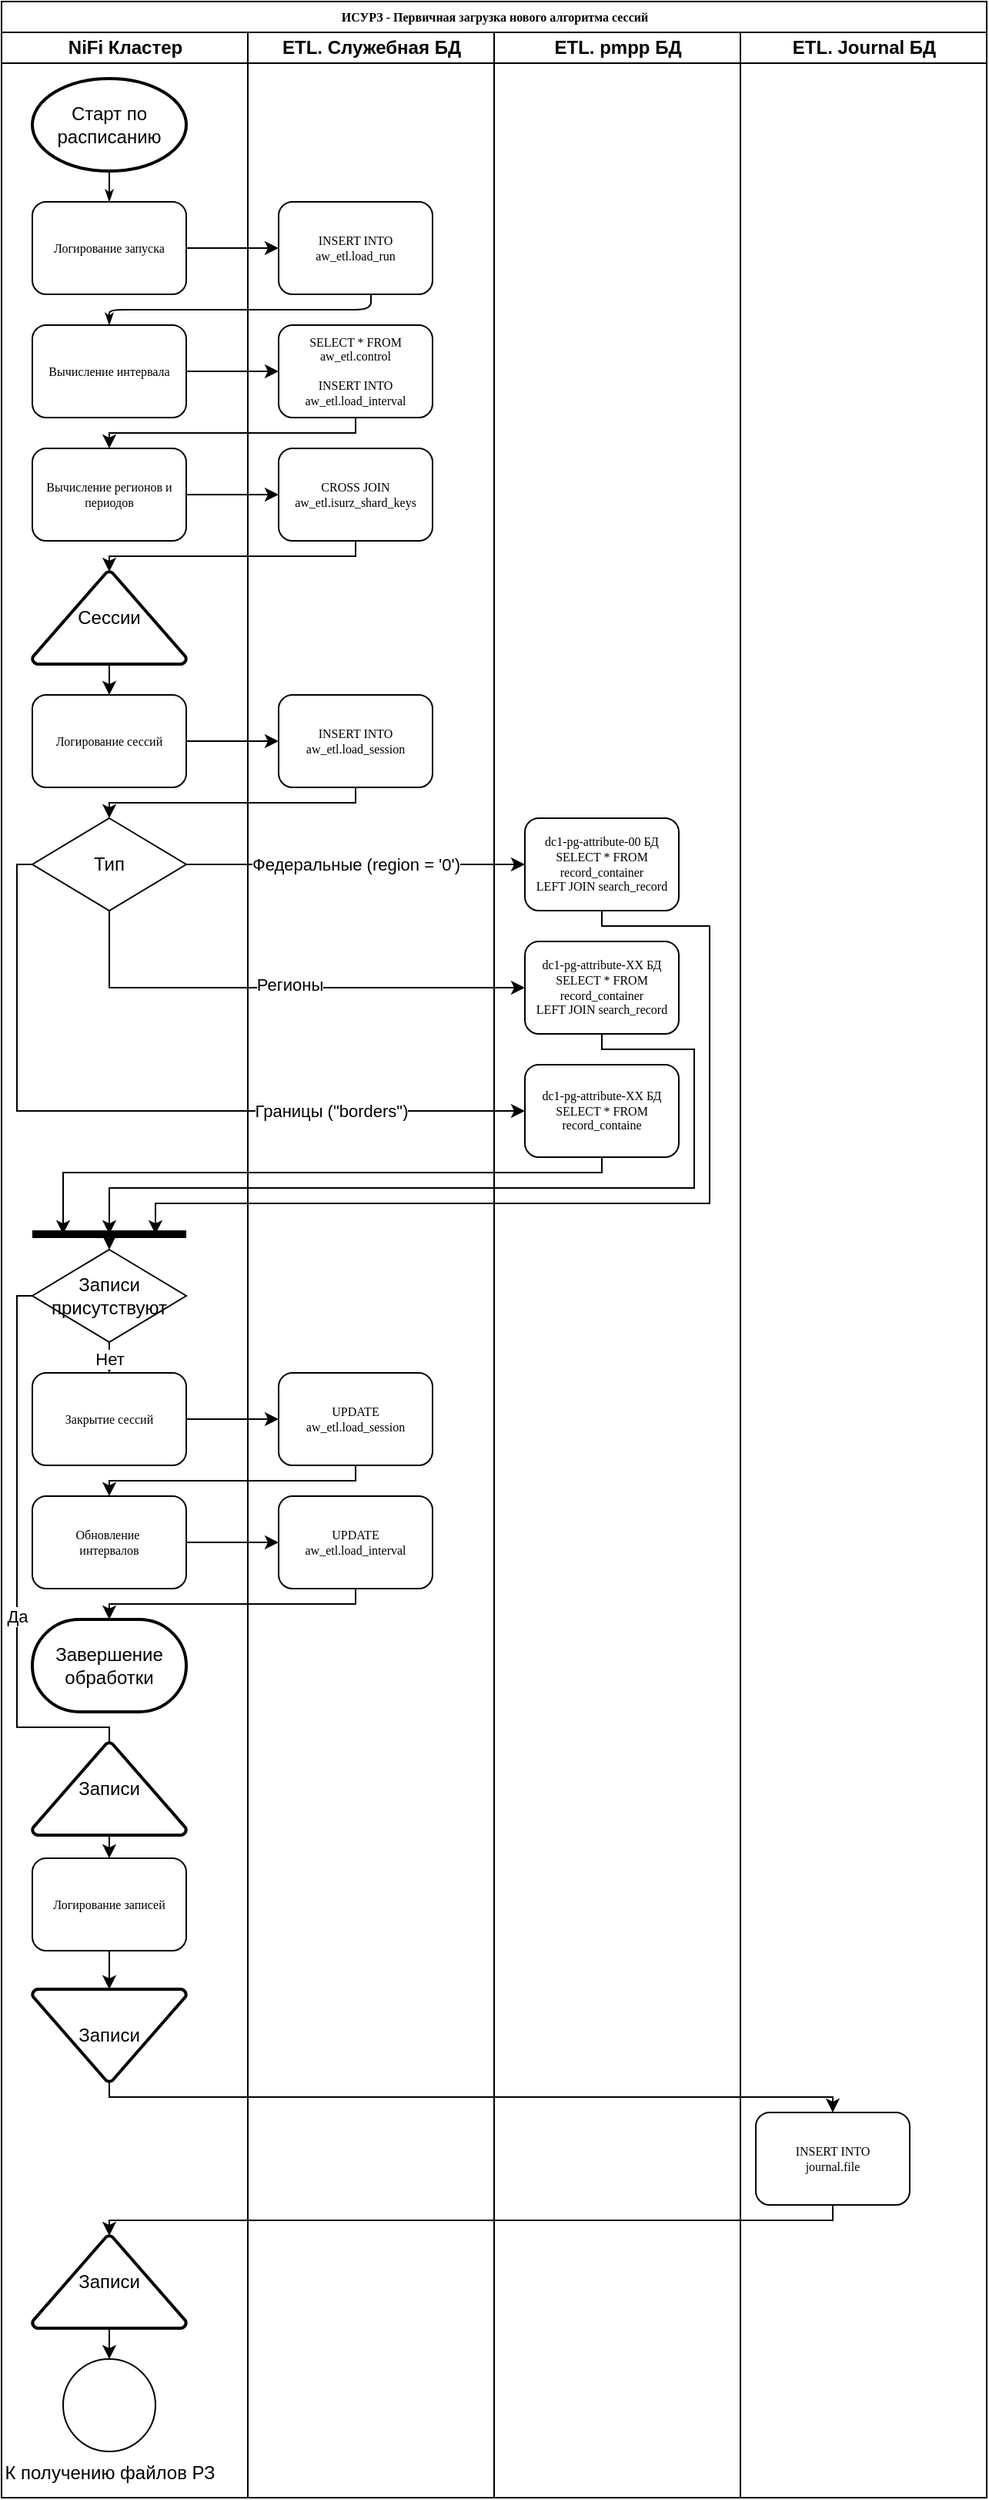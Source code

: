 <mxfile version="21.3.2" type="github">
  <diagram name="ИСУРЗ - Первичная загрузка нового алгоритма сессий" id="74e2e168-ea6b-b213-b513-2b3c1d86103e">
    <mxGraphModel dx="698" dy="390" grid="1" gridSize="10" guides="1" tooltips="1" connect="1" arrows="1" fold="1" page="1" pageScale="1" pageWidth="1100" pageHeight="850" background="none" math="0" shadow="0">
      <root>
        <mxCell id="0" />
        <mxCell id="1" parent="0" />
        <mxCell id="77e6c97f196da883-1" value="ИСУРЗ -&amp;nbsp;Первичная загрузка нового алгоритма сессий" style="swimlane;html=1;childLayout=stackLayout;startSize=20;rounded=0;shadow=0;labelBackgroundColor=none;strokeWidth=1;fontFamily=Verdana;fontSize=8;align=center;" parent="1" vertex="1">
          <mxGeometry x="40" y="40" width="640" height="1620" as="geometry" />
        </mxCell>
        <mxCell id="77e6c97f196da883-2" value="NiFi Кластер" style="swimlane;html=1;startSize=20;" parent="77e6c97f196da883-1" vertex="1">
          <mxGeometry y="20" width="160" height="1600" as="geometry" />
        </mxCell>
        <mxCell id="4x68nEd3uDqoanb-VtR9-1" value="Логирование запуска" style="rounded=1;whiteSpace=wrap;html=1;shadow=0;labelBackgroundColor=none;strokeWidth=1;fontFamily=Verdana;fontSize=8;align=center;" vertex="1" parent="77e6c97f196da883-2">
          <mxGeometry x="20" y="110" width="100" height="60" as="geometry" />
        </mxCell>
        <mxCell id="77e6c97f196da883-26" style="edgeStyle=orthogonalEdgeStyle;rounded=1;html=1;labelBackgroundColor=none;startArrow=none;startFill=0;startSize=5;endArrow=classicThin;endFill=1;endSize=5;jettySize=auto;orthogonalLoop=1;strokeWidth=1;fontFamily=Verdana;fontSize=8;entryX=0.5;entryY=0;entryDx=0;entryDy=0;" parent="77e6c97f196da883-2" target="4x68nEd3uDqoanb-VtR9-1" edge="1">
          <mxGeometry relative="1" as="geometry">
            <mxPoint x="70" y="90" as="sourcePoint" />
          </mxGeometry>
        </mxCell>
        <mxCell id="4x68nEd3uDqoanb-VtR9-3" value="Вычисление интервала" style="rounded=1;whiteSpace=wrap;html=1;shadow=0;labelBackgroundColor=none;strokeWidth=1;fontFamily=Verdana;fontSize=8;align=center;" vertex="1" parent="77e6c97f196da883-2">
          <mxGeometry x="20" y="190" width="100" height="60" as="geometry" />
        </mxCell>
        <mxCell id="4x68nEd3uDqoanb-VtR9-7" value="Вычисление регионов и периодов" style="rounded=1;whiteSpace=wrap;html=1;shadow=0;labelBackgroundColor=none;strokeWidth=1;fontFamily=Verdana;fontSize=8;align=center;" vertex="1" parent="77e6c97f196da883-2">
          <mxGeometry x="20" y="270" width="100" height="60" as="geometry" />
        </mxCell>
        <mxCell id="4x68nEd3uDqoanb-VtR9-15" value="" style="edgeStyle=orthogonalEdgeStyle;rounded=0;orthogonalLoop=1;jettySize=auto;html=1;" edge="1" parent="77e6c97f196da883-2" source="4x68nEd3uDqoanb-VtR9-13" target="4x68nEd3uDqoanb-VtR9-12">
          <mxGeometry relative="1" as="geometry" />
        </mxCell>
        <mxCell id="4x68nEd3uDqoanb-VtR9-13" value="Сессии" style="strokeWidth=2;html=1;shape=mxgraph.flowchart.extract_or_measurement;whiteSpace=wrap;" vertex="1" parent="77e6c97f196da883-2">
          <mxGeometry x="20" y="350" width="100" height="60" as="geometry" />
        </mxCell>
        <mxCell id="4x68nEd3uDqoanb-VtR9-12" value="Логирование сессий" style="rounded=1;whiteSpace=wrap;html=1;shadow=0;labelBackgroundColor=none;strokeWidth=1;fontFamily=Verdana;fontSize=8;align=center;" vertex="1" parent="77e6c97f196da883-2">
          <mxGeometry x="20" y="430" width="100" height="60" as="geometry" />
        </mxCell>
        <mxCell id="4x68nEd3uDqoanb-VtR9-20" value="Тип" style="rhombus;whiteSpace=wrap;html=1;" vertex="1" parent="77e6c97f196da883-2">
          <mxGeometry x="20" y="510" width="100" height="60" as="geometry" />
        </mxCell>
        <mxCell id="4x68nEd3uDqoanb-VtR9-37" value="" style="endArrow=none;html=1;rounded=0;strokeWidth=5;" edge="1" parent="77e6c97f196da883-2">
          <mxGeometry width="50" height="50" relative="1" as="geometry">
            <mxPoint x="20" y="780" as="sourcePoint" />
            <mxPoint x="120" y="780" as="targetPoint" />
            <Array as="points">
              <mxPoint x="50" y="780" />
              <mxPoint x="70" y="780" />
            </Array>
          </mxGeometry>
        </mxCell>
        <mxCell id="4x68nEd3uDqoanb-VtR9-52" value="Нет" style="edgeStyle=orthogonalEdgeStyle;rounded=0;orthogonalLoop=1;jettySize=auto;html=1;" edge="1" parent="77e6c97f196da883-2" source="4x68nEd3uDqoanb-VtR9-49">
          <mxGeometry relative="1" as="geometry">
            <mxPoint x="70" y="870" as="targetPoint" />
          </mxGeometry>
        </mxCell>
        <mxCell id="4x68nEd3uDqoanb-VtR9-65" value="Да" style="edgeStyle=orthogonalEdgeStyle;rounded=0;orthogonalLoop=1;jettySize=auto;html=1;exitX=0;exitY=0.5;exitDx=0;exitDy=0;" edge="1" parent="77e6c97f196da883-2" source="4x68nEd3uDqoanb-VtR9-49" target="4x68nEd3uDqoanb-VtR9-64">
          <mxGeometry relative="1" as="geometry">
            <Array as="points">
              <mxPoint x="10" y="820" />
              <mxPoint x="10" y="1100" />
              <mxPoint x="70" y="1100" />
            </Array>
          </mxGeometry>
        </mxCell>
        <mxCell id="4x68nEd3uDqoanb-VtR9-49" value="Записи&lt;br&gt;присутствуют" style="rhombus;whiteSpace=wrap;html=1;" vertex="1" parent="77e6c97f196da883-2">
          <mxGeometry x="20" y="790" width="100" height="60" as="geometry" />
        </mxCell>
        <mxCell id="4x68nEd3uDqoanb-VtR9-53" value="Закрытие сессий" style="rounded=1;whiteSpace=wrap;html=1;shadow=0;labelBackgroundColor=none;strokeWidth=1;fontFamily=Verdana;fontSize=8;align=center;" vertex="1" parent="77e6c97f196da883-2">
          <mxGeometry x="20" y="870" width="100" height="60" as="geometry" />
        </mxCell>
        <mxCell id="4x68nEd3uDqoanb-VtR9-57" value="Старт по расписанию" style="strokeWidth=2;html=1;shape=mxgraph.flowchart.start_1;whiteSpace=wrap;" vertex="1" parent="77e6c97f196da883-2">
          <mxGeometry x="20" y="30" width="100" height="60" as="geometry" />
        </mxCell>
        <mxCell id="4x68nEd3uDqoanb-VtR9-58" value="Обновление&amp;nbsp;&lt;br&gt;интервалов" style="rounded=1;whiteSpace=wrap;html=1;shadow=0;labelBackgroundColor=none;strokeWidth=1;fontFamily=Verdana;fontSize=8;align=center;" vertex="1" parent="77e6c97f196da883-2">
          <mxGeometry x="20" y="950" width="100" height="60" as="geometry" />
        </mxCell>
        <mxCell id="4x68nEd3uDqoanb-VtR9-62" value="Завершение обработки" style="strokeWidth=2;html=1;shape=mxgraph.flowchart.terminator;whiteSpace=wrap;" vertex="1" parent="77e6c97f196da883-2">
          <mxGeometry x="20" y="1030" width="100" height="60" as="geometry" />
        </mxCell>
        <mxCell id="4x68nEd3uDqoanb-VtR9-81" value="" style="edgeStyle=orthogonalEdgeStyle;rounded=0;orthogonalLoop=1;jettySize=auto;html=1;" edge="1" parent="77e6c97f196da883-2" source="4x68nEd3uDqoanb-VtR9-64" target="4x68nEd3uDqoanb-VtR9-70">
          <mxGeometry relative="1" as="geometry" />
        </mxCell>
        <mxCell id="4x68nEd3uDqoanb-VtR9-64" value="Логирование записей" style="rounded=1;whiteSpace=wrap;html=1;shadow=0;labelBackgroundColor=none;strokeWidth=1;fontFamily=Verdana;fontSize=8;align=center;" vertex="1" parent="77e6c97f196da883-2">
          <mxGeometry x="20" y="1185" width="100" height="60" as="geometry" />
        </mxCell>
        <mxCell id="4x68nEd3uDqoanb-VtR9-66" value="Записи" style="strokeWidth=2;html=1;shape=mxgraph.flowchart.extract_or_measurement;whiteSpace=wrap;" vertex="1" parent="77e6c97f196da883-2">
          <mxGeometry x="20" y="1110" width="100" height="60" as="geometry" />
        </mxCell>
        <mxCell id="4x68nEd3uDqoanb-VtR9-70" value="Записи" style="strokeWidth=2;html=1;shape=mxgraph.flowchart.merge_or_storage;whiteSpace=wrap;" vertex="1" parent="77e6c97f196da883-2">
          <mxGeometry x="20" y="1270" width="100" height="60" as="geometry" />
        </mxCell>
        <mxCell id="4x68nEd3uDqoanb-VtR9-82" value="" style="edgeStyle=orthogonalEdgeStyle;rounded=0;orthogonalLoop=1;jettySize=auto;html=1;" edge="1" parent="77e6c97f196da883-2" source="4x68nEd3uDqoanb-VtR9-75">
          <mxGeometry relative="1" as="geometry">
            <mxPoint x="70" y="1510" as="targetPoint" />
          </mxGeometry>
        </mxCell>
        <mxCell id="4x68nEd3uDqoanb-VtR9-75" value="Записи" style="strokeWidth=2;html=1;shape=mxgraph.flowchart.extract_or_measurement;whiteSpace=wrap;" vertex="1" parent="77e6c97f196da883-2">
          <mxGeometry x="20" y="1430" width="100" height="60" as="geometry" />
        </mxCell>
        <mxCell id="4x68nEd3uDqoanb-VtR9-83" value="К получению файлов РЗ" style="verticalLabelPosition=bottom;verticalAlign=top;html=1;shape=mxgraph.flowchart.on-page_reference;" vertex="1" parent="77e6c97f196da883-2">
          <mxGeometry x="40" y="1510" width="60" height="60" as="geometry" />
        </mxCell>
        <mxCell id="77e6c97f196da883-3" value="ETL. Служебная БД" style="swimlane;html=1;startSize=20;" parent="77e6c97f196da883-1" vertex="1">
          <mxGeometry x="160" y="20" width="160" height="1600" as="geometry" />
        </mxCell>
        <mxCell id="77e6c97f196da883-11" value="INSERT INTO aw_etl.load_run" style="rounded=1;whiteSpace=wrap;html=1;shadow=0;labelBackgroundColor=none;strokeWidth=1;fontFamily=Verdana;fontSize=8;align=center;" parent="77e6c97f196da883-3" vertex="1">
          <mxGeometry x="20" y="110" width="100" height="60" as="geometry" />
        </mxCell>
        <mxCell id="4x68nEd3uDqoanb-VtR9-5" value="SELECT * FROM aw_etl.control&lt;br&gt;&lt;br&gt;INSERT INTO aw_etl.load_interval" style="rounded=1;whiteSpace=wrap;html=1;shadow=0;labelBackgroundColor=none;strokeWidth=1;fontFamily=Verdana;fontSize=8;align=center;" vertex="1" parent="77e6c97f196da883-3">
          <mxGeometry x="20" y="190" width="100" height="60" as="geometry" />
        </mxCell>
        <mxCell id="4x68nEd3uDqoanb-VtR9-9" value="CROSS JOIN aw_etl.isurz_shard_keys" style="rounded=1;whiteSpace=wrap;html=1;shadow=0;labelBackgroundColor=none;strokeWidth=1;fontFamily=Verdana;fontSize=8;align=center;" vertex="1" parent="77e6c97f196da883-3">
          <mxGeometry x="20" y="270" width="100" height="60" as="geometry" />
        </mxCell>
        <mxCell id="4x68nEd3uDqoanb-VtR9-16" value="INSERT INTO aw_etl.load_session" style="rounded=1;whiteSpace=wrap;html=1;shadow=0;labelBackgroundColor=none;strokeWidth=1;fontFamily=Verdana;fontSize=8;align=center;" vertex="1" parent="77e6c97f196da883-3">
          <mxGeometry x="20" y="430" width="100" height="60" as="geometry" />
        </mxCell>
        <mxCell id="4x68nEd3uDqoanb-VtR9-54" value="UPDATE&lt;br&gt;aw_etl.load_session" style="rounded=1;whiteSpace=wrap;html=1;shadow=0;labelBackgroundColor=none;strokeWidth=1;fontFamily=Verdana;fontSize=8;align=center;" vertex="1" parent="77e6c97f196da883-3">
          <mxGeometry x="20" y="870" width="100" height="60" as="geometry" />
        </mxCell>
        <mxCell id="4x68nEd3uDqoanb-VtR9-59" value="UPDATE&lt;br&gt;aw_etl.load_interval" style="rounded=1;whiteSpace=wrap;html=1;shadow=0;labelBackgroundColor=none;strokeWidth=1;fontFamily=Verdana;fontSize=8;align=center;" vertex="1" parent="77e6c97f196da883-3">
          <mxGeometry x="20" y="950" width="100" height="60" as="geometry" />
        </mxCell>
        <mxCell id="77e6c97f196da883-4" value="ETL. pmpp БД" style="swimlane;html=1;startSize=20;" parent="77e6c97f196da883-1" vertex="1">
          <mxGeometry x="320" y="20" width="160" height="1600" as="geometry" />
        </mxCell>
        <mxCell id="4x68nEd3uDqoanb-VtR9-48" style="edgeStyle=orthogonalEdgeStyle;rounded=0;orthogonalLoop=1;jettySize=auto;html=1;" edge="1" parent="77e6c97f196da883-4" source="4x68nEd3uDqoanb-VtR9-32">
          <mxGeometry relative="1" as="geometry">
            <mxPoint x="-220" y="780" as="targetPoint" />
            <Array as="points">
              <mxPoint x="70" y="580" />
              <mxPoint x="140" y="580" />
              <mxPoint x="140" y="760" />
              <mxPoint x="-220" y="760" />
            </Array>
          </mxGeometry>
        </mxCell>
        <mxCell id="4x68nEd3uDqoanb-VtR9-32" value="dc1-pg-attribute-00 БД&lt;br&gt;SELECT * FROM record_container &lt;br&gt;LEFT JOIN search_record" style="rounded=1;whiteSpace=wrap;html=1;shadow=0;labelBackgroundColor=none;strokeWidth=1;fontFamily=Verdana;fontSize=8;align=center;" vertex="1" parent="77e6c97f196da883-4">
          <mxGeometry x="20" y="510" width="100" height="60" as="geometry" />
        </mxCell>
        <mxCell id="4x68nEd3uDqoanb-VtR9-47" style="edgeStyle=orthogonalEdgeStyle;rounded=0;orthogonalLoop=1;jettySize=auto;html=1;" edge="1" parent="77e6c97f196da883-4" source="4x68nEd3uDqoanb-VtR9-39">
          <mxGeometry relative="1" as="geometry">
            <mxPoint x="-250" y="780" as="targetPoint" />
            <Array as="points">
              <mxPoint x="70" y="660" />
              <mxPoint x="130" y="660" />
              <mxPoint x="130" y="750" />
              <mxPoint x="-250" y="750" />
            </Array>
          </mxGeometry>
        </mxCell>
        <mxCell id="4x68nEd3uDqoanb-VtR9-39" value="dc1-pg-attribute-XX БД&lt;br style=&quot;border-color: var(--border-color);&quot;&gt;SELECT * FROM record_container&lt;br style=&quot;border-color: var(--border-color);&quot;&gt;LEFT JOIN search_record" style="rounded=1;whiteSpace=wrap;html=1;shadow=0;labelBackgroundColor=none;strokeWidth=1;fontFamily=Verdana;fontSize=8;align=center;" vertex="1" parent="77e6c97f196da883-4">
          <mxGeometry x="20" y="590" width="100" height="60" as="geometry" />
        </mxCell>
        <mxCell id="4x68nEd3uDqoanb-VtR9-46" style="edgeStyle=orthogonalEdgeStyle;rounded=0;orthogonalLoop=1;jettySize=auto;html=1;" edge="1" parent="77e6c97f196da883-4" source="4x68nEd3uDqoanb-VtR9-41">
          <mxGeometry relative="1" as="geometry">
            <mxPoint x="-280" y="780" as="targetPoint" />
            <Array as="points">
              <mxPoint x="70" y="740" />
              <mxPoint x="-280" y="740" />
            </Array>
          </mxGeometry>
        </mxCell>
        <mxCell id="4x68nEd3uDqoanb-VtR9-41" value="dc1-pg-attribute-XX БД&lt;br style=&quot;border-color: var(--border-color);&quot;&gt;SELECT * FROM record_containe" style="rounded=1;whiteSpace=wrap;html=1;shadow=0;labelBackgroundColor=none;strokeWidth=1;fontFamily=Verdana;fontSize=8;align=center;" vertex="1" parent="77e6c97f196da883-4">
          <mxGeometry x="20" y="670" width="100" height="60" as="geometry" />
        </mxCell>
        <mxCell id="77e6c97f196da883-5" value="ETL. Journal БД" style="swimlane;html=1;startSize=20;" parent="77e6c97f196da883-1" vertex="1">
          <mxGeometry x="480" y="20" width="160" height="1600" as="geometry" />
        </mxCell>
        <mxCell id="4x68nEd3uDqoanb-VtR9-74" value="INSERT INTO&lt;br&gt;journal.file" style="rounded=1;whiteSpace=wrap;html=1;shadow=0;labelBackgroundColor=none;strokeWidth=1;fontFamily=Verdana;fontSize=8;align=center;" vertex="1" parent="77e6c97f196da883-5">
          <mxGeometry x="10" y="1350" width="100" height="60" as="geometry" />
        </mxCell>
        <mxCell id="4x68nEd3uDqoanb-VtR9-2" value="" style="edgeStyle=orthogonalEdgeStyle;rounded=1;html=1;labelBackgroundColor=none;startArrow=none;startFill=0;startSize=5;endArrow=classicThin;endFill=1;endSize=5;jettySize=auto;orthogonalLoop=1;strokeWidth=1;fontFamily=Verdana;fontSize=8;entryX=0.5;entryY=0;entryDx=0;entryDy=0;" edge="1" parent="77e6c97f196da883-1" source="77e6c97f196da883-11" target="4x68nEd3uDqoanb-VtR9-3">
          <mxGeometry relative="1" as="geometry">
            <Array as="points">
              <mxPoint x="240" y="200" />
              <mxPoint x="70" y="200" />
            </Array>
            <mxPoint x="470" y="260" as="sourcePoint" />
            <mxPoint x="410" y="370" as="targetPoint" />
          </mxGeometry>
        </mxCell>
        <mxCell id="4x68nEd3uDqoanb-VtR9-4" value="" style="edgeStyle=orthogonalEdgeStyle;rounded=0;orthogonalLoop=1;jettySize=auto;html=1;" edge="1" parent="77e6c97f196da883-1" source="4x68nEd3uDqoanb-VtR9-1" target="77e6c97f196da883-11">
          <mxGeometry relative="1" as="geometry" />
        </mxCell>
        <mxCell id="4x68nEd3uDqoanb-VtR9-6" value="" style="edgeStyle=orthogonalEdgeStyle;rounded=0;orthogonalLoop=1;jettySize=auto;html=1;" edge="1" parent="77e6c97f196da883-1" source="4x68nEd3uDqoanb-VtR9-3" target="4x68nEd3uDqoanb-VtR9-5">
          <mxGeometry relative="1" as="geometry" />
        </mxCell>
        <mxCell id="4x68nEd3uDqoanb-VtR9-8" value="" style="edgeStyle=orthogonalEdgeStyle;rounded=0;orthogonalLoop=1;jettySize=auto;html=1;entryX=0.5;entryY=0;entryDx=0;entryDy=0;" edge="1" parent="77e6c97f196da883-1" source="4x68nEd3uDqoanb-VtR9-5" target="4x68nEd3uDqoanb-VtR9-7">
          <mxGeometry relative="1" as="geometry">
            <Array as="points">
              <mxPoint x="230" y="280" />
              <mxPoint x="70" y="280" />
            </Array>
          </mxGeometry>
        </mxCell>
        <mxCell id="4x68nEd3uDqoanb-VtR9-10" value="" style="edgeStyle=orthogonalEdgeStyle;rounded=0;orthogonalLoop=1;jettySize=auto;html=1;entryX=0.5;entryY=0;entryDx=0;entryDy=0;entryPerimeter=0;" edge="1" parent="77e6c97f196da883-1" source="4x68nEd3uDqoanb-VtR9-9" target="4x68nEd3uDqoanb-VtR9-13">
          <mxGeometry relative="1" as="geometry">
            <Array as="points">
              <mxPoint x="230" y="360" />
              <mxPoint x="70" y="360" />
            </Array>
          </mxGeometry>
        </mxCell>
        <mxCell id="4x68nEd3uDqoanb-VtR9-11" value="" style="edgeStyle=orthogonalEdgeStyle;rounded=0;orthogonalLoop=1;jettySize=auto;html=1;" edge="1" parent="77e6c97f196da883-1" source="4x68nEd3uDqoanb-VtR9-7" target="4x68nEd3uDqoanb-VtR9-9">
          <mxGeometry relative="1" as="geometry" />
        </mxCell>
        <mxCell id="4x68nEd3uDqoanb-VtR9-17" value="" style="edgeStyle=orthogonalEdgeStyle;rounded=0;orthogonalLoop=1;jettySize=auto;html=1;" edge="1" parent="77e6c97f196da883-1" source="4x68nEd3uDqoanb-VtR9-12" target="4x68nEd3uDqoanb-VtR9-16">
          <mxGeometry relative="1" as="geometry" />
        </mxCell>
        <mxCell id="4x68nEd3uDqoanb-VtR9-21" value="" style="edgeStyle=orthogonalEdgeStyle;rounded=0;orthogonalLoop=1;jettySize=auto;html=1;" edge="1" parent="77e6c97f196da883-1" source="4x68nEd3uDqoanb-VtR9-16" target="4x68nEd3uDqoanb-VtR9-20">
          <mxGeometry relative="1" as="geometry">
            <Array as="points">
              <mxPoint x="230" y="520" />
              <mxPoint x="70" y="520" />
            </Array>
          </mxGeometry>
        </mxCell>
        <mxCell id="4x68nEd3uDqoanb-VtR9-34" value="Федеральные (region = &#39;0&#39;)" style="edgeStyle=orthogonalEdgeStyle;rounded=0;orthogonalLoop=1;jettySize=auto;html=1;entryX=0;entryY=0.5;entryDx=0;entryDy=0;" edge="1" parent="77e6c97f196da883-1" source="4x68nEd3uDqoanb-VtR9-20" target="4x68nEd3uDqoanb-VtR9-32">
          <mxGeometry relative="1" as="geometry" />
        </mxCell>
        <mxCell id="4x68nEd3uDqoanb-VtR9-38" value="" style="edgeStyle=orthogonalEdgeStyle;rounded=0;orthogonalLoop=1;jettySize=auto;html=1;entryX=0;entryY=0.5;entryDx=0;entryDy=0;" edge="1" parent="77e6c97f196da883-1" source="4x68nEd3uDqoanb-VtR9-20" target="4x68nEd3uDqoanb-VtR9-39">
          <mxGeometry relative="1" as="geometry">
            <Array as="points">
              <mxPoint x="70" y="640" />
            </Array>
          </mxGeometry>
        </mxCell>
        <mxCell id="4x68nEd3uDqoanb-VtR9-40" value="Регионы" style="edgeLabel;html=1;align=center;verticalAlign=middle;resizable=0;points=[];" vertex="1" connectable="0" parent="4x68nEd3uDqoanb-VtR9-38">
          <mxGeometry x="0.435" y="2" relative="1" as="geometry">
            <mxPoint x="-63" as="offset" />
          </mxGeometry>
        </mxCell>
        <mxCell id="4x68nEd3uDqoanb-VtR9-43" value="" style="edgeStyle=orthogonalEdgeStyle;rounded=0;orthogonalLoop=1;jettySize=auto;html=1;entryX=0;entryY=0.5;entryDx=0;entryDy=0;" edge="1" parent="77e6c97f196da883-1" source="4x68nEd3uDqoanb-VtR9-20" target="4x68nEd3uDqoanb-VtR9-41">
          <mxGeometry relative="1" as="geometry">
            <Array as="points">
              <mxPoint x="10" y="560" />
              <mxPoint x="10" y="720" />
            </Array>
          </mxGeometry>
        </mxCell>
        <mxCell id="4x68nEd3uDqoanb-VtR9-45" value="Границы (&quot;borders&quot;)" style="edgeLabel;html=1;align=center;verticalAlign=middle;resizable=0;points=[];" vertex="1" connectable="0" parent="4x68nEd3uDqoanb-VtR9-43">
          <mxGeometry x="0.392" relative="1" as="geometry">
            <mxPoint x="26" as="offset" />
          </mxGeometry>
        </mxCell>
        <mxCell id="4x68nEd3uDqoanb-VtR9-51" value="" style="edgeStyle=orthogonalEdgeStyle;rounded=0;orthogonalLoop=1;jettySize=auto;html=1;entryX=0.5;entryY=0;entryDx=0;entryDy=0;" edge="1" parent="77e6c97f196da883-1" target="4x68nEd3uDqoanb-VtR9-49">
          <mxGeometry relative="1" as="geometry">
            <mxPoint x="70" y="800" as="sourcePoint" />
          </mxGeometry>
        </mxCell>
        <mxCell id="4x68nEd3uDqoanb-VtR9-55" value="" style="edgeStyle=orthogonalEdgeStyle;rounded=0;orthogonalLoop=1;jettySize=auto;html=1;" edge="1" parent="77e6c97f196da883-1" source="4x68nEd3uDqoanb-VtR9-53" target="4x68nEd3uDqoanb-VtR9-54">
          <mxGeometry relative="1" as="geometry" />
        </mxCell>
        <mxCell id="4x68nEd3uDqoanb-VtR9-60" value="" style="edgeStyle=orthogonalEdgeStyle;rounded=0;orthogonalLoop=1;jettySize=auto;html=1;entryX=0.5;entryY=0;entryDx=0;entryDy=0;" edge="1" parent="77e6c97f196da883-1" source="4x68nEd3uDqoanb-VtR9-54" target="4x68nEd3uDqoanb-VtR9-58">
          <mxGeometry relative="1" as="geometry">
            <Array as="points">
              <mxPoint x="230" y="960" />
              <mxPoint x="70" y="960" />
            </Array>
          </mxGeometry>
        </mxCell>
        <mxCell id="4x68nEd3uDqoanb-VtR9-61" value="" style="edgeStyle=orthogonalEdgeStyle;rounded=0;orthogonalLoop=1;jettySize=auto;html=1;" edge="1" parent="77e6c97f196da883-1" source="4x68nEd3uDqoanb-VtR9-58" target="4x68nEd3uDqoanb-VtR9-59">
          <mxGeometry relative="1" as="geometry" />
        </mxCell>
        <mxCell id="4x68nEd3uDqoanb-VtR9-63" style="edgeStyle=orthogonalEdgeStyle;rounded=0;orthogonalLoop=1;jettySize=auto;html=1;" edge="1" parent="77e6c97f196da883-1" source="4x68nEd3uDqoanb-VtR9-59" target="4x68nEd3uDqoanb-VtR9-62">
          <mxGeometry relative="1" as="geometry">
            <Array as="points">
              <mxPoint x="230" y="1040" />
              <mxPoint x="70" y="1040" />
            </Array>
          </mxGeometry>
        </mxCell>
        <mxCell id="4x68nEd3uDqoanb-VtR9-76" value="" style="edgeStyle=orthogonalEdgeStyle;rounded=0;orthogonalLoop=1;jettySize=auto;html=1;entryX=0.5;entryY=0;entryDx=0;entryDy=0;" edge="1" parent="77e6c97f196da883-1" source="4x68nEd3uDqoanb-VtR9-70" target="4x68nEd3uDqoanb-VtR9-74">
          <mxGeometry relative="1" as="geometry">
            <Array as="points">
              <mxPoint x="70" y="1360" />
              <mxPoint x="540" y="1360" />
            </Array>
          </mxGeometry>
        </mxCell>
        <mxCell id="4x68nEd3uDqoanb-VtR9-78" value="" style="edgeStyle=orthogonalEdgeStyle;rounded=0;orthogonalLoop=1;jettySize=auto;html=1;" edge="1" parent="77e6c97f196da883-1" source="4x68nEd3uDqoanb-VtR9-74" target="4x68nEd3uDqoanb-VtR9-75">
          <mxGeometry relative="1" as="geometry">
            <Array as="points">
              <mxPoint x="540" y="1440" />
            </Array>
          </mxGeometry>
        </mxCell>
      </root>
    </mxGraphModel>
  </diagram>
</mxfile>
